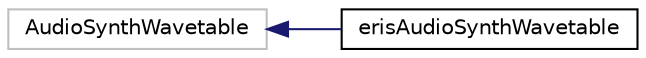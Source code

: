 digraph "Graphical Class Hierarchy"
{
 // LATEX_PDF_SIZE
  edge [fontname="Helvetica",fontsize="10",labelfontname="Helvetica",labelfontsize="10"];
  node [fontname="Helvetica",fontsize="10",shape=record];
  rankdir="LR";
  Node157 [label="AudioSynthWavetable",height=0.2,width=0.4,color="grey75", fillcolor="white", style="filled",tooltip=" "];
  Node157 -> Node0 [dir="back",color="midnightblue",fontsize="10",style="solid",fontname="Helvetica"];
  Node0 [label="erisAudioSynthWavetable",height=0.2,width=0.4,color="black", fillcolor="white", style="filled",URL="$classeris_audio_synth_wavetable.html",tooltip=" "];
}
